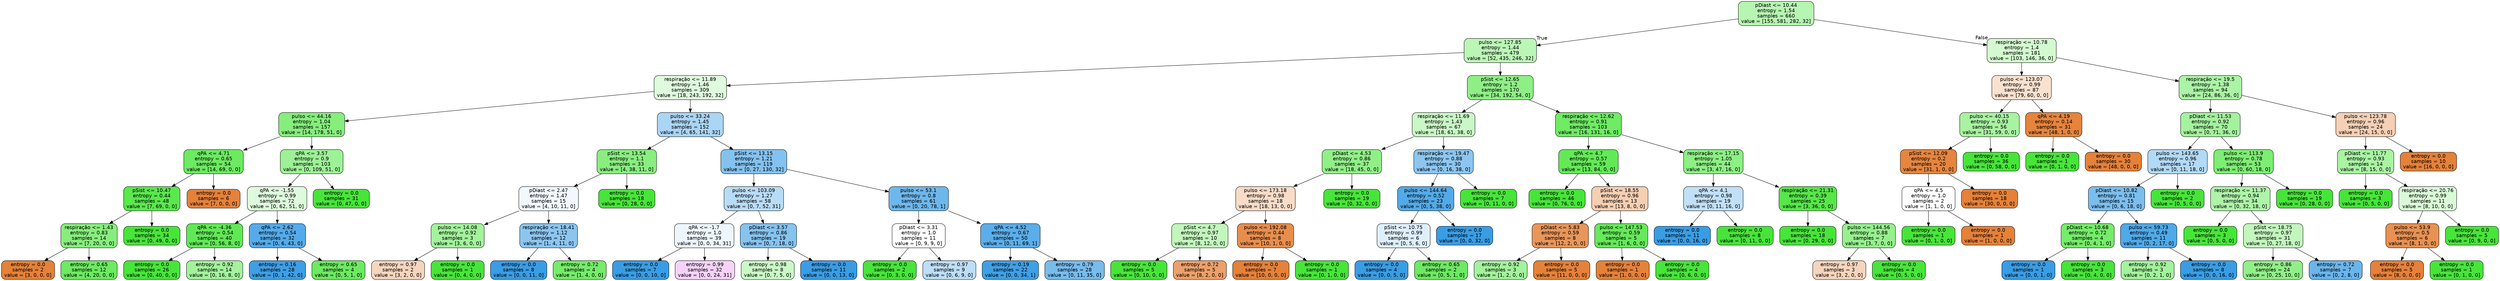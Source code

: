 digraph Tree {
node [shape=box, style="filled, rounded", color="black", fontname="helvetica"] ;
edge [fontname="helvetica"] ;
0 [label="pDiast <= 10.44\nentropy = 1.54\nsamples = 660\nvalue = [155, 581, 282, 32]", fillcolor="#b7f5b2"] ;
1 [label="pulso <= 127.85\nentropy = 1.44\nsamples = 479\nvalue = [52, 435, 246, 32]", fillcolor="#bcf6b7"] ;
0 -> 1 [labeldistance=2.5, labelangle=45, headlabel="True"] ;
2 [label="respiração <= 11.89\nentropy = 1.46\nsamples = 309\nvalue = [18, 243, 192, 32]", fillcolor="#dffadd"] ;
1 -> 2 ;
3 [label="pulso <= 44.16\nentropy = 1.04\nsamples = 157\nvalue = [14, 178, 51, 0]", fillcolor="#85ee7c"] ;
2 -> 3 ;
4 [label="qPA <= 4.71\nentropy = 0.65\nsamples = 54\nvalue = [14, 69, 0, 0]", fillcolor="#6cea61"] ;
3 -> 4 ;
5 [label="pSist <= 10.47\nentropy = 0.44\nsamples = 48\nvalue = [7, 69, 0, 0]", fillcolor="#5ae84d"] ;
4 -> 5 ;
6 [label="respiração <= 1.43\nentropy = 0.83\nsamples = 14\nvalue = [7, 20, 0, 0]", fillcolor="#87ee7e"] ;
5 -> 6 ;
7 [label="entropy = 0.0\nsamples = 2\nvalue = [3, 0, 0, 0]", fillcolor="#e58139"] ;
6 -> 7 ;
8 [label="entropy = 0.65\nsamples = 12\nvalue = [4, 20, 0, 0]", fillcolor="#6cea61"] ;
6 -> 8 ;
9 [label="entropy = 0.0\nsamples = 34\nvalue = [0, 49, 0, 0]", fillcolor="#47e539"] ;
5 -> 9 ;
10 [label="entropy = 0.0\nsamples = 6\nvalue = [7, 0, 0, 0]", fillcolor="#e58139"] ;
4 -> 10 ;
11 [label="qPA <= 3.57\nentropy = 0.9\nsamples = 103\nvalue = [0, 109, 51, 0]", fillcolor="#9df196"] ;
3 -> 11 ;
12 [label="qPA <= -1.55\nentropy = 0.99\nsamples = 72\nvalue = [0, 62, 51, 0]", fillcolor="#defadc"] ;
11 -> 12 ;
13 [label="qPA <= -4.36\nentropy = 0.54\nsamples = 40\nvalue = [0, 56, 8, 0]", fillcolor="#61e955"] ;
12 -> 13 ;
14 [label="entropy = 0.0\nsamples = 26\nvalue = [0, 40, 0, 0]", fillcolor="#47e539"] ;
13 -> 14 ;
15 [label="entropy = 0.92\nsamples = 14\nvalue = [0, 16, 8, 0]", fillcolor="#a3f29c"] ;
13 -> 15 ;
16 [label="qPA <= 2.62\nentropy = 0.54\nsamples = 32\nvalue = [0, 6, 43, 0]", fillcolor="#55abe9"] ;
12 -> 16 ;
17 [label="entropy = 0.16\nsamples = 28\nvalue = [0, 1, 42, 0]", fillcolor="#3e9fe6"] ;
16 -> 17 ;
18 [label="entropy = 0.65\nsamples = 4\nvalue = [0, 5, 1, 0]", fillcolor="#6cea61"] ;
16 -> 18 ;
19 [label="entropy = 0.0\nsamples = 31\nvalue = [0, 47, 0, 0]", fillcolor="#47e539"] ;
11 -> 19 ;
20 [label="pulso <= 33.24\nentropy = 1.45\nsamples = 152\nvalue = [4, 65, 141, 32]", fillcolor="#aad5f4"] ;
2 -> 20 ;
21 [label="pSist <= 13.54\nentropy = 1.1\nsamples = 33\nvalue = [4, 38, 11, 0]", fillcolor="#89ee80"] ;
20 -> 21 ;
22 [label="pDiast <= 2.47\nentropy = 1.47\nsamples = 15\nvalue = [4, 10, 11, 0]", fillcolor="#f2f8fd"] ;
21 -> 22 ;
23 [label="pulso <= 14.08\nentropy = 0.92\nsamples = 3\nvalue = [3, 6, 0, 0]", fillcolor="#a3f29c"] ;
22 -> 23 ;
24 [label="entropy = 0.97\nsamples = 2\nvalue = [3, 2, 0, 0]", fillcolor="#f6d5bd"] ;
23 -> 24 ;
25 [label="entropy = 0.0\nsamples = 1\nvalue = [0, 4, 0, 0]", fillcolor="#47e539"] ;
23 -> 25 ;
26 [label="respiração <= 18.41\nentropy = 1.12\nsamples = 12\nvalue = [1, 4, 11, 0]", fillcolor="#8cc6f0"] ;
22 -> 26 ;
27 [label="entropy = 0.0\nsamples = 8\nvalue = [0, 0, 11, 0]", fillcolor="#399de5"] ;
26 -> 27 ;
28 [label="entropy = 0.72\nsamples = 4\nvalue = [1, 4, 0, 0]", fillcolor="#75ec6a"] ;
26 -> 28 ;
29 [label="entropy = 0.0\nsamples = 18\nvalue = [0, 28, 0, 0]", fillcolor="#47e539"] ;
21 -> 29 ;
30 [label="pSist <= 13.15\nentropy = 1.21\nsamples = 119\nvalue = [0, 27, 130, 32]", fillcolor="#83c2ef"] ;
20 -> 30 ;
31 [label="pulso <= 103.09\nentropy = 1.27\nsamples = 58\nvalue = [0, 7, 52, 31]", fillcolor="#b9dcf6"] ;
30 -> 31 ;
32 [label="qPA <= -1.7\nentropy = 1.0\nsamples = 39\nvalue = [0, 0, 34, 31]", fillcolor="#eef6fd"] ;
31 -> 32 ;
33 [label="entropy = 0.0\nsamples = 7\nvalue = [0, 0, 10, 0]", fillcolor="#399de5"] ;
32 -> 33 ;
34 [label="entropy = 0.99\nsamples = 32\nvalue = [0, 0, 24, 31]", fillcolor="#f6d2f9"] ;
32 -> 34 ;
35 [label="pDiast <= 3.57\nentropy = 0.86\nsamples = 19\nvalue = [0, 7, 18, 0]", fillcolor="#86c3ef"] ;
31 -> 35 ;
36 [label="entropy = 0.98\nsamples = 8\nvalue = [0, 7, 5, 0]", fillcolor="#caf8c6"] ;
35 -> 36 ;
37 [label="entropy = 0.0\nsamples = 11\nvalue = [0, 0, 13, 0]", fillcolor="#399de5"] ;
35 -> 37 ;
38 [label="pulso <= 53.1\nentropy = 0.8\nsamples = 61\nvalue = [0, 20, 78, 1]", fillcolor="#6eb7ec"] ;
30 -> 38 ;
39 [label="pDiast <= 3.31\nentropy = 1.0\nsamples = 11\nvalue = [0, 9, 9, 0]", fillcolor="#ffffff"] ;
38 -> 39 ;
40 [label="entropy = 0.0\nsamples = 2\nvalue = [0, 3, 0, 0]", fillcolor="#47e539"] ;
39 -> 40 ;
41 [label="entropy = 0.97\nsamples = 9\nvalue = [0, 6, 9, 0]", fillcolor="#bddef6"] ;
39 -> 41 ;
42 [label="qPA <= 4.52\nentropy = 0.67\nsamples = 50\nvalue = [0, 11, 69, 1]", fillcolor="#5baee9"] ;
38 -> 42 ;
43 [label="entropy = 0.19\nsamples = 22\nvalue = [0, 0, 34, 1]", fillcolor="#3fa0e6"] ;
42 -> 43 ;
44 [label="entropy = 0.79\nsamples = 28\nvalue = [0, 11, 35, 0]", fillcolor="#77bced"] ;
42 -> 44 ;
45 [label="pSist <= 12.65\nentropy = 1.2\nsamples = 170\nvalue = [34, 192, 54, 0]", fillcolor="#8fef86"] ;
1 -> 45 ;
46 [label="respiração <= 11.69\nentropy = 1.43\nsamples = 67\nvalue = [18, 61, 38, 0]", fillcolor="#c9f7c5"] ;
45 -> 46 ;
47 [label="pDiast <= 4.53\nentropy = 0.86\nsamples = 37\nvalue = [18, 45, 0, 0]", fillcolor="#91ef88"] ;
46 -> 47 ;
48 [label="pulso <= 173.18\nentropy = 0.98\nsamples = 18\nvalue = [18, 13, 0, 0]", fillcolor="#f8dcc8"] ;
47 -> 48 ;
49 [label="pSist <= 4.7\nentropy = 0.97\nsamples = 10\nvalue = [8, 12, 0, 0]", fillcolor="#c2f6bd"] ;
48 -> 49 ;
50 [label="entropy = 0.0\nsamples = 5\nvalue = [0, 10, 0, 0]", fillcolor="#47e539"] ;
49 -> 50 ;
51 [label="entropy = 0.72\nsamples = 5\nvalue = [8, 2, 0, 0]", fillcolor="#eca06a"] ;
49 -> 51 ;
52 [label="pulso <= 192.08\nentropy = 0.44\nsamples = 8\nvalue = [10, 1, 0, 0]", fillcolor="#e88e4d"] ;
48 -> 52 ;
53 [label="entropy = 0.0\nsamples = 7\nvalue = [10, 0, 0, 0]", fillcolor="#e58139"] ;
52 -> 53 ;
54 [label="entropy = 0.0\nsamples = 1\nvalue = [0, 1, 0, 0]", fillcolor="#47e539"] ;
52 -> 54 ;
55 [label="entropy = 0.0\nsamples = 19\nvalue = [0, 32, 0, 0]", fillcolor="#47e539"] ;
47 -> 55 ;
56 [label="respiração <= 19.47\nentropy = 0.88\nsamples = 30\nvalue = [0, 16, 38, 0]", fillcolor="#8cc6f0"] ;
46 -> 56 ;
57 [label="pulso <= 144.64\nentropy = 0.52\nsamples = 23\nvalue = [0, 5, 38, 0]", fillcolor="#53aae8"] ;
56 -> 57 ;
58 [label="pSist <= 10.75\nentropy = 0.99\nsamples = 6\nvalue = [0, 5, 6, 0]", fillcolor="#deeffb"] ;
57 -> 58 ;
59 [label="entropy = 0.0\nsamples = 4\nvalue = [0, 0, 5, 0]", fillcolor="#399de5"] ;
58 -> 59 ;
60 [label="entropy = 0.65\nsamples = 2\nvalue = [0, 5, 1, 0]", fillcolor="#6cea61"] ;
58 -> 60 ;
61 [label="entropy = 0.0\nsamples = 17\nvalue = [0, 0, 32, 0]", fillcolor="#399de5"] ;
57 -> 61 ;
62 [label="entropy = 0.0\nsamples = 7\nvalue = [0, 11, 0, 0]", fillcolor="#47e539"] ;
56 -> 62 ;
63 [label="respiração <= 12.62\nentropy = 0.91\nsamples = 103\nvalue = [16, 131, 16, 0]", fillcolor="#6feb64"] ;
45 -> 63 ;
64 [label="qPA <= 4.7\nentropy = 0.57\nsamples = 59\nvalue = [13, 84, 0, 0]", fillcolor="#63e958"] ;
63 -> 64 ;
65 [label="entropy = 0.0\nsamples = 46\nvalue = [0, 76, 0, 0]", fillcolor="#47e539"] ;
64 -> 65 ;
66 [label="pSist <= 18.55\nentropy = 0.96\nsamples = 13\nvalue = [13, 8, 0, 0]", fillcolor="#f5cfb3"] ;
64 -> 66 ;
67 [label="pDiast <= 5.83\nentropy = 0.59\nsamples = 8\nvalue = [12, 2, 0, 0]", fillcolor="#e9965a"] ;
66 -> 67 ;
68 [label="entropy = 0.92\nsamples = 3\nvalue = [1, 2, 0, 0]", fillcolor="#a3f29c"] ;
67 -> 68 ;
69 [label="entropy = 0.0\nsamples = 5\nvalue = [11, 0, 0, 0]", fillcolor="#e58139"] ;
67 -> 69 ;
70 [label="pulso <= 147.53\nentropy = 0.59\nsamples = 5\nvalue = [1, 6, 0, 0]", fillcolor="#66e95a"] ;
66 -> 70 ;
71 [label="entropy = 0.0\nsamples = 1\nvalue = [1, 0, 0, 0]", fillcolor="#e58139"] ;
70 -> 71 ;
72 [label="entropy = 0.0\nsamples = 4\nvalue = [0, 6, 0, 0]", fillcolor="#47e539"] ;
70 -> 72 ;
73 [label="respiração <= 17.15\nentropy = 1.05\nsamples = 44\nvalue = [3, 47, 16, 0]", fillcolor="#8def84"] ;
63 -> 73 ;
74 [label="qPA <= 4.1\nentropy = 0.98\nsamples = 19\nvalue = [0, 11, 16, 0]", fillcolor="#c1e0f7"] ;
73 -> 74 ;
75 [label="entropy = 0.0\nsamples = 11\nvalue = [0, 0, 16, 0]", fillcolor="#399de5"] ;
74 -> 75 ;
76 [label="entropy = 0.0\nsamples = 8\nvalue = [0, 11, 0, 0]", fillcolor="#47e539"] ;
74 -> 76 ;
77 [label="respiração <= 21.31\nentropy = 0.39\nsamples = 25\nvalue = [3, 36, 0, 0]", fillcolor="#56e749"] ;
73 -> 77 ;
78 [label="entropy = 0.0\nsamples = 18\nvalue = [0, 29, 0, 0]", fillcolor="#47e539"] ;
77 -> 78 ;
79 [label="pulso <= 144.56\nentropy = 0.88\nsamples = 7\nvalue = [3, 7, 0, 0]", fillcolor="#96f08e"] ;
77 -> 79 ;
80 [label="entropy = 0.97\nsamples = 3\nvalue = [3, 2, 0, 0]", fillcolor="#f6d5bd"] ;
79 -> 80 ;
81 [label="entropy = 0.0\nsamples = 4\nvalue = [0, 5, 0, 0]", fillcolor="#47e539"] ;
79 -> 81 ;
82 [label="respiração <= 10.78\nentropy = 1.4\nsamples = 181\nvalue = [103, 146, 36, 0]", fillcolor="#d4f9d0"] ;
0 -> 82 [labeldistance=2.5, labelangle=-45, headlabel="False"] ;
83 [label="pulso <= 123.07\nentropy = 0.99\nsamples = 87\nvalue = [79, 60, 0, 0]", fillcolor="#f9e1cf"] ;
82 -> 83 ;
84 [label="pulso <= 40.15\nentropy = 0.93\nsamples = 56\nvalue = [31, 59, 0, 0]", fillcolor="#a8f3a1"] ;
83 -> 84 ;
85 [label="pSist <= 12.09\nentropy = 0.2\nsamples = 20\nvalue = [31, 1, 0, 0]", fillcolor="#e6853f"] ;
84 -> 85 ;
86 [label="qPA <= 4.5\nentropy = 1.0\nsamples = 2\nvalue = [1, 1, 0, 0]", fillcolor="#ffffff"] ;
85 -> 86 ;
87 [label="entropy = 0.0\nsamples = 1\nvalue = [0, 1, 0, 0]", fillcolor="#47e539"] ;
86 -> 87 ;
88 [label="entropy = 0.0\nsamples = 1\nvalue = [1, 0, 0, 0]", fillcolor="#e58139"] ;
86 -> 88 ;
89 [label="entropy = 0.0\nsamples = 18\nvalue = [30, 0, 0, 0]", fillcolor="#e58139"] ;
85 -> 89 ;
90 [label="entropy = 0.0\nsamples = 36\nvalue = [0, 58, 0, 0]", fillcolor="#47e539"] ;
84 -> 90 ;
91 [label="qPA <= 4.19\nentropy = 0.14\nsamples = 31\nvalue = [48, 1, 0, 0]", fillcolor="#e6843d"] ;
83 -> 91 ;
92 [label="entropy = 0.0\nsamples = 1\nvalue = [0, 1, 0, 0]", fillcolor="#47e539"] ;
91 -> 92 ;
93 [label="entropy = 0.0\nsamples = 30\nvalue = [48, 0, 0, 0]", fillcolor="#e58139"] ;
91 -> 93 ;
94 [label="respiração <= 19.5\nentropy = 1.38\nsamples = 94\nvalue = [24, 86, 36, 0]", fillcolor="#abf3a5"] ;
82 -> 94 ;
95 [label="pDiast <= 11.53\nentropy = 0.92\nsamples = 70\nvalue = [0, 71, 36, 0]", fillcolor="#a4f29d"] ;
94 -> 95 ;
96 [label="pulso <= 143.65\nentropy = 0.96\nsamples = 17\nvalue = [0, 11, 18, 0]", fillcolor="#b2d9f5"] ;
95 -> 96 ;
97 [label="pDiast <= 10.82\nentropy = 0.81\nsamples = 15\nvalue = [0, 6, 18, 0]", fillcolor="#7bbeee"] ;
96 -> 97 ;
98 [label="pDiast <= 10.68\nentropy = 0.72\nsamples = 4\nvalue = [0, 4, 1, 0]", fillcolor="#75ec6a"] ;
97 -> 98 ;
99 [label="entropy = 0.0\nsamples = 1\nvalue = [0, 0, 1, 0]", fillcolor="#399de5"] ;
98 -> 99 ;
100 [label="entropy = 0.0\nsamples = 3\nvalue = [0, 4, 0, 0]", fillcolor="#47e539"] ;
98 -> 100 ;
101 [label="pulso <= 59.73\nentropy = 0.49\nsamples = 11\nvalue = [0, 2, 17, 0]", fillcolor="#50a9e8"] ;
97 -> 101 ;
102 [label="entropy = 0.92\nsamples = 3\nvalue = [0, 2, 1, 0]", fillcolor="#a3f29c"] ;
101 -> 102 ;
103 [label="entropy = 0.0\nsamples = 8\nvalue = [0, 0, 16, 0]", fillcolor="#399de5"] ;
101 -> 103 ;
104 [label="entropy = 0.0\nsamples = 2\nvalue = [0, 5, 0, 0]", fillcolor="#47e539"] ;
96 -> 104 ;
105 [label="pulso <= 113.9\nentropy = 0.78\nsamples = 53\nvalue = [0, 60, 18, 0]", fillcolor="#7eed74"] ;
95 -> 105 ;
106 [label="respiração <= 11.37\nentropy = 0.94\nsamples = 34\nvalue = [0, 32, 18, 0]", fillcolor="#aef4a8"] ;
105 -> 106 ;
107 [label="entropy = 0.0\nsamples = 3\nvalue = [0, 5, 0, 0]", fillcolor="#47e539"] ;
106 -> 107 ;
108 [label="pSist <= 18.75\nentropy = 0.97\nsamples = 31\nvalue = [0, 27, 18, 0]", fillcolor="#c2f6bd"] ;
106 -> 108 ;
109 [label="entropy = 0.86\nsamples = 24\nvalue = [0, 25, 10, 0]", fillcolor="#91ef88"] ;
108 -> 109 ;
110 [label="entropy = 0.72\nsamples = 7\nvalue = [0, 2, 8, 0]", fillcolor="#6ab6ec"] ;
108 -> 110 ;
111 [label="entropy = 0.0\nsamples = 19\nvalue = [0, 28, 0, 0]", fillcolor="#47e539"] ;
105 -> 111 ;
112 [label="pulso <= 123.78\nentropy = 0.96\nsamples = 24\nvalue = [24, 15, 0, 0]", fillcolor="#f5d0b5"] ;
94 -> 112 ;
113 [label="pDiast <= 11.77\nentropy = 0.93\nsamples = 14\nvalue = [8, 15, 0, 0]", fillcolor="#a9f3a3"] ;
112 -> 113 ;
114 [label="entropy = 0.0\nsamples = 3\nvalue = [0, 5, 0, 0]", fillcolor="#47e539"] ;
113 -> 114 ;
115 [label="respiração <= 20.76\nentropy = 0.99\nsamples = 11\nvalue = [8, 10, 0, 0]", fillcolor="#dafad7"] ;
113 -> 115 ;
116 [label="pulso <= 53.9\nentropy = 0.5\nsamples = 6\nvalue = [8, 1, 0, 0]", fillcolor="#e89152"] ;
115 -> 116 ;
117 [label="entropy = 0.0\nsamples = 5\nvalue = [8, 0, 0, 0]", fillcolor="#e58139"] ;
116 -> 117 ;
118 [label="entropy = 0.0\nsamples = 1\nvalue = [0, 1, 0, 0]", fillcolor="#47e539"] ;
116 -> 118 ;
119 [label="entropy = 0.0\nsamples = 5\nvalue = [0, 9, 0, 0]", fillcolor="#47e539"] ;
115 -> 119 ;
120 [label="entropy = 0.0\nsamples = 10\nvalue = [16, 0, 0, 0]", fillcolor="#e58139"] ;
112 -> 120 ;
}